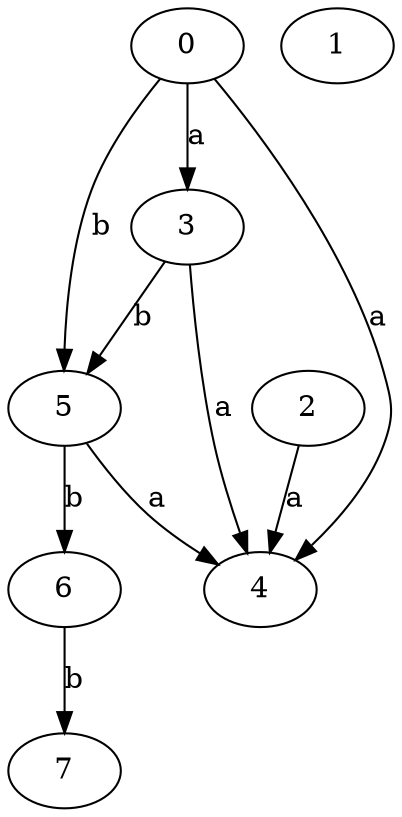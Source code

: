 strict digraph  {
3;
4;
0;
1;
5;
6;
2;
7;
3 -> 4  [label=a];
3 -> 5  [label=b];
0 -> 3  [label=a];
0 -> 4  [label=a];
0 -> 5  [label=b];
5 -> 4  [label=a];
5 -> 6  [label=b];
6 -> 7  [label=b];
2 -> 4  [label=a];
}
